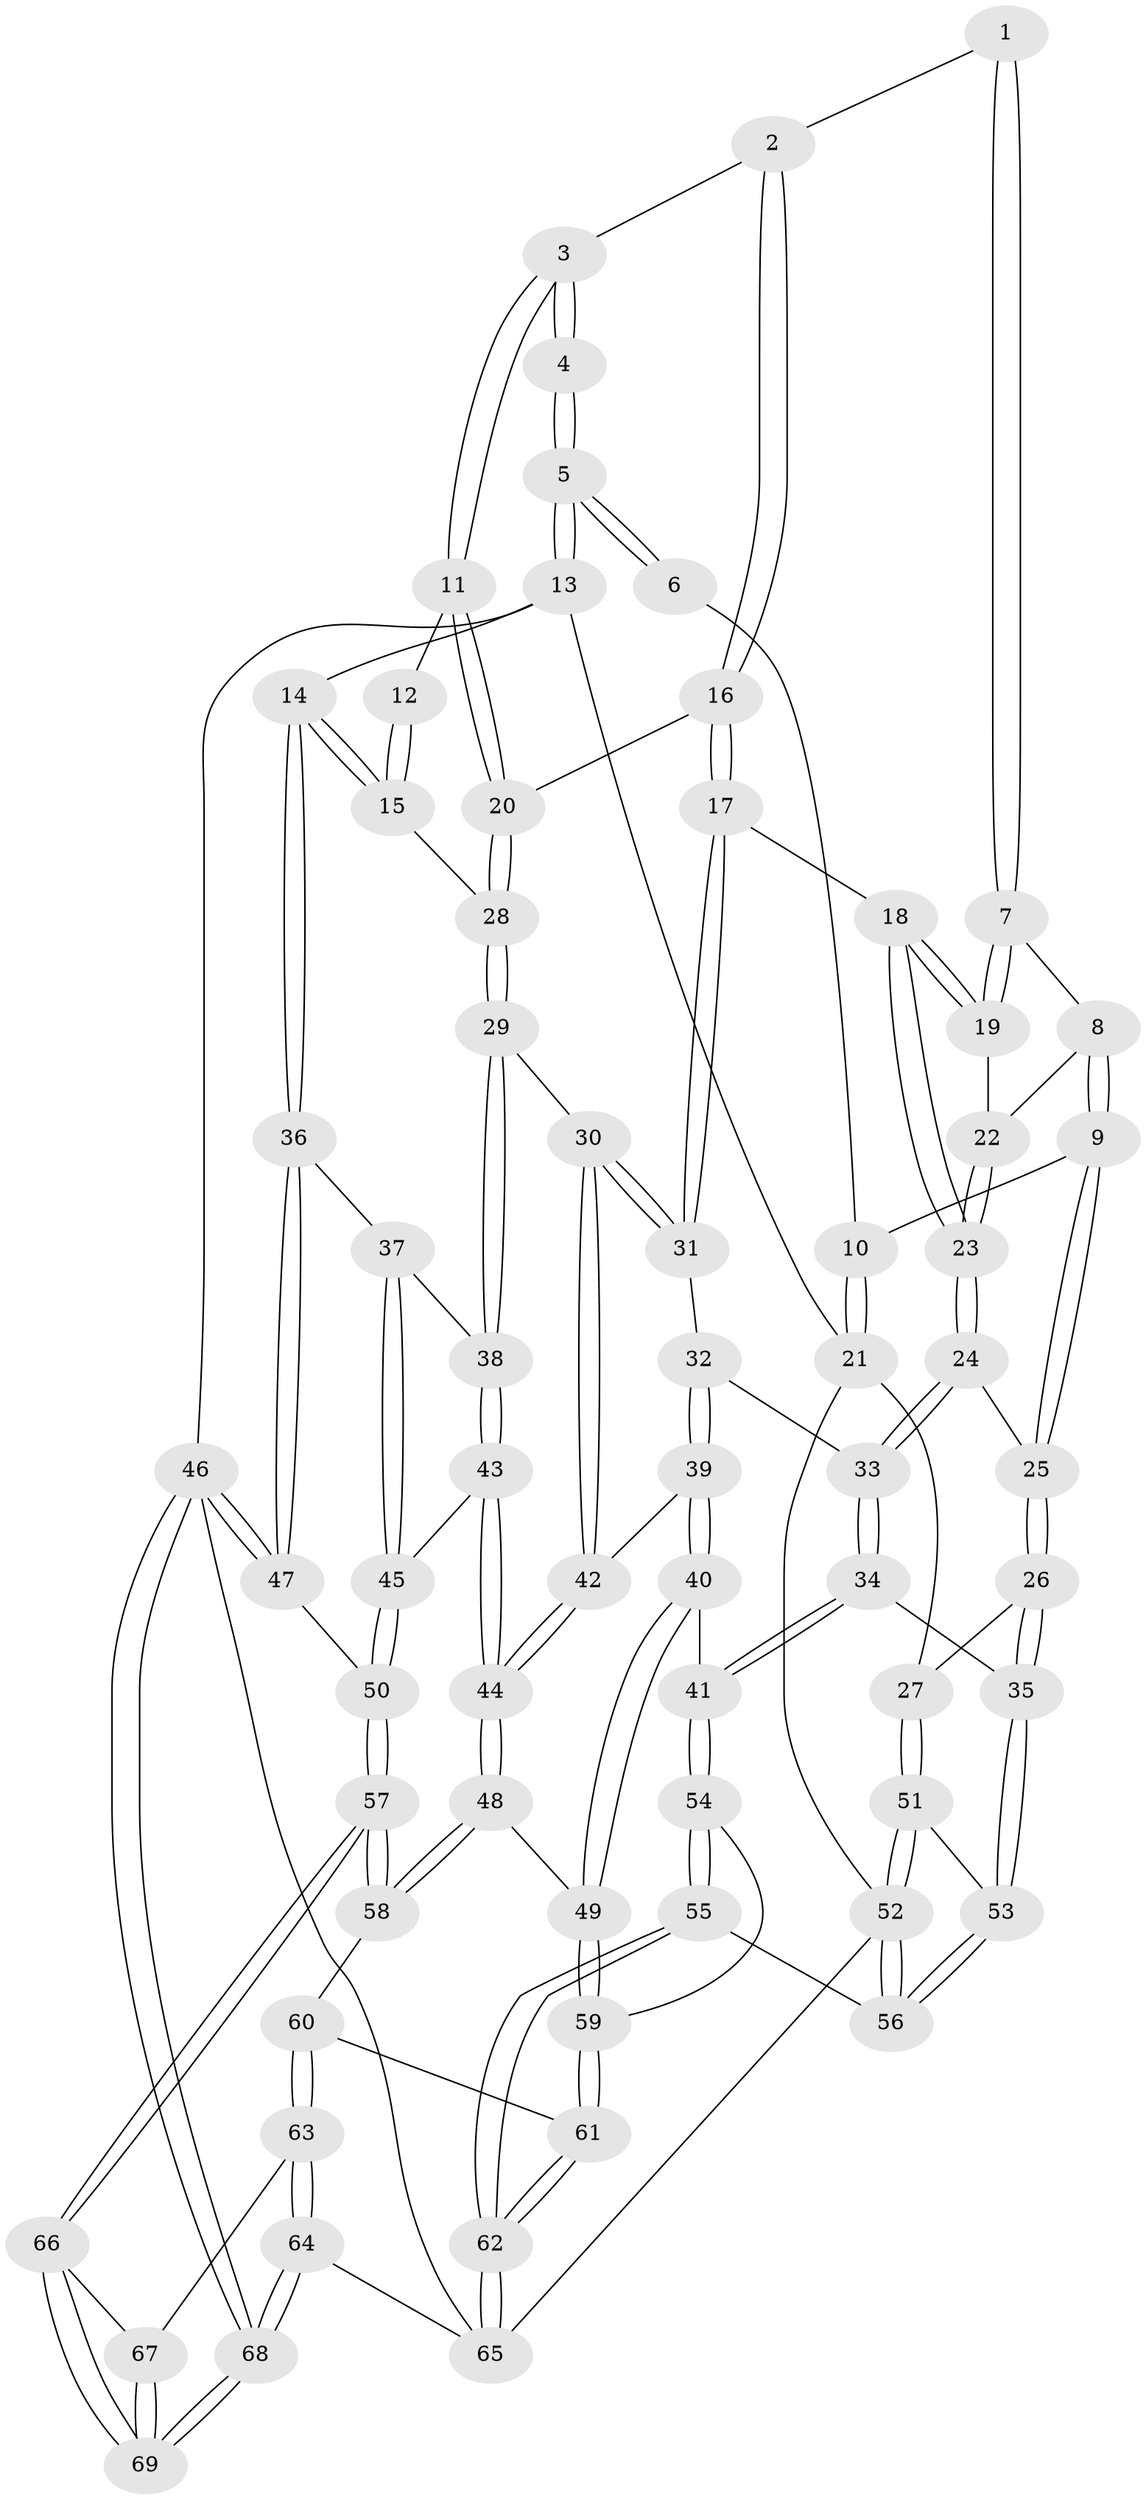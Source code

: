// Generated by graph-tools (version 1.1) at 2025/01/03/09/25 05:01:17]
// undirected, 69 vertices, 169 edges
graph export_dot {
graph [start="1"]
  node [color=gray90,style=filled];
  1 [pos="+0.5241410217632272+0.05958566490839185"];
  2 [pos="+0.5356706758666167+0.07244162441068323"];
  3 [pos="+0.6220143997068691+0.11537998462536486"];
  4 [pos="+0.8477784603868164+0"];
  5 [pos="+1+0"];
  6 [pos="+0.4585765662864409+0"];
  7 [pos="+0.4122615308700792+0.15448701551850091"];
  8 [pos="+0.1424332478330286+0"];
  9 [pos="+0.13304214876088122+0"];
  10 [pos="+0.03465943926715039+0"];
  11 [pos="+0.6473508003034707+0.16849099649318844"];
  12 [pos="+0.7578808567580939+0.16490131715455525"];
  13 [pos="+1+0"];
  14 [pos="+1+0.2100420753618675"];
  15 [pos="+0.791669496484029+0.26428235562484487"];
  16 [pos="+0.5138763541069951+0.24739482369559687"];
  17 [pos="+0.47579149301759627+0.27986045932434217"];
  18 [pos="+0.38296518846100885+0.236409421877335"];
  19 [pos="+0.38291038435789276+0.23051523159709925"];
  20 [pos="+0.6521593631424304+0.26403480499327653"];
  21 [pos="+0+0"];
  22 [pos="+0.21053554285197143+0.06678533286279108"];
  23 [pos="+0.2964282860680346+0.30707736438276023"];
  24 [pos="+0.2833847331335378+0.3286525812829901"];
  25 [pos="+0.15440486081834615+0.3065007344034073"];
  26 [pos="+0.09421716353978846+0.34641048633544186"];
  27 [pos="+0+0.3636618958052745"];
  28 [pos="+0.6925183704531452+0.330996732148789"];
  29 [pos="+0.687803262426798+0.3573900698670706"];
  30 [pos="+0.5804827576687679+0.4028359685090258"];
  31 [pos="+0.48527477034970967+0.3298920512216601"];
  32 [pos="+0.3892215064468508+0.4148413925289679"];
  33 [pos="+0.30147383766119984+0.3756835572963628"];
  34 [pos="+0.21740536140887662+0.540863161863925"];
  35 [pos="+0.1936000547750085+0.5415467328151546"];
  36 [pos="+1+0.246883423938634"];
  37 [pos="+0.8742798283627606+0.40816356740815934"];
  38 [pos="+0.7228276596466731+0.4042274600781946"];
  39 [pos="+0.427227541911605+0.48561206164073256"];
  40 [pos="+0.421889256106417+0.5575442193577221"];
  41 [pos="+0.31082320578514333+0.6083954906123961"];
  42 [pos="+0.5733087534308844+0.4174459148706481"];
  43 [pos="+0.740631837010931+0.5429249190554184"];
  44 [pos="+0.5874679837662913+0.6332868178379908"];
  45 [pos="+0.8442589163600968+0.589637024388275"];
  46 [pos="+1+1"];
  47 [pos="+1+0.6713230841325281"];
  48 [pos="+0.5855923180700442+0.6358819802599783"];
  49 [pos="+0.5594254102765092+0.6334389761997602"];
  50 [pos="+0.9515248608933592+0.6878002845153527"];
  51 [pos="+0+0.5223749685447269"];
  52 [pos="+0+0.7733677250760788"];
  53 [pos="+0.1457435745579677+0.567519697746145"];
  54 [pos="+0.31128913372348654+0.6724804690632787"];
  55 [pos="+0.17165592018868014+0.8658457053674009"];
  56 [pos="+0.10572294572214097+0.8261440593745936"];
  57 [pos="+0.7857991406715786+0.8215027024242809"];
  58 [pos="+0.6338376372736177+0.7522843790545641"];
  59 [pos="+0.4170611156057248+0.7467498739505664"];
  60 [pos="+0.575900267674737+0.8119589013072109"];
  61 [pos="+0.4242142932683094+0.8051402227635742"];
  62 [pos="+0.28577566719091+1"];
  63 [pos="+0.548218433975258+0.9197969411593282"];
  64 [pos="+0.40766772011012326+1"];
  65 [pos="+0.3115596233938349+1"];
  66 [pos="+0.7856247688387099+0.8275343030294704"];
  67 [pos="+0.6299636899807709+0.919239613494275"];
  68 [pos="+0.832001011348347+1"];
  69 [pos="+0.8246908781784467+1"];
  1 -- 2;
  1 -- 7;
  1 -- 7;
  2 -- 3;
  2 -- 16;
  2 -- 16;
  3 -- 4;
  3 -- 4;
  3 -- 11;
  3 -- 11;
  4 -- 5;
  4 -- 5;
  5 -- 6;
  5 -- 6;
  5 -- 13;
  5 -- 13;
  6 -- 10;
  7 -- 8;
  7 -- 19;
  7 -- 19;
  8 -- 9;
  8 -- 9;
  8 -- 22;
  9 -- 10;
  9 -- 25;
  9 -- 25;
  10 -- 21;
  10 -- 21;
  11 -- 12;
  11 -- 20;
  11 -- 20;
  12 -- 15;
  12 -- 15;
  13 -- 14;
  13 -- 21;
  13 -- 46;
  14 -- 15;
  14 -- 15;
  14 -- 36;
  14 -- 36;
  15 -- 28;
  16 -- 17;
  16 -- 17;
  16 -- 20;
  17 -- 18;
  17 -- 31;
  17 -- 31;
  18 -- 19;
  18 -- 19;
  18 -- 23;
  18 -- 23;
  19 -- 22;
  20 -- 28;
  20 -- 28;
  21 -- 27;
  21 -- 52;
  22 -- 23;
  22 -- 23;
  23 -- 24;
  23 -- 24;
  24 -- 25;
  24 -- 33;
  24 -- 33;
  25 -- 26;
  25 -- 26;
  26 -- 27;
  26 -- 35;
  26 -- 35;
  27 -- 51;
  27 -- 51;
  28 -- 29;
  28 -- 29;
  29 -- 30;
  29 -- 38;
  29 -- 38;
  30 -- 31;
  30 -- 31;
  30 -- 42;
  30 -- 42;
  31 -- 32;
  32 -- 33;
  32 -- 39;
  32 -- 39;
  33 -- 34;
  33 -- 34;
  34 -- 35;
  34 -- 41;
  34 -- 41;
  35 -- 53;
  35 -- 53;
  36 -- 37;
  36 -- 47;
  36 -- 47;
  37 -- 38;
  37 -- 45;
  37 -- 45;
  38 -- 43;
  38 -- 43;
  39 -- 40;
  39 -- 40;
  39 -- 42;
  40 -- 41;
  40 -- 49;
  40 -- 49;
  41 -- 54;
  41 -- 54;
  42 -- 44;
  42 -- 44;
  43 -- 44;
  43 -- 44;
  43 -- 45;
  44 -- 48;
  44 -- 48;
  45 -- 50;
  45 -- 50;
  46 -- 47;
  46 -- 47;
  46 -- 68;
  46 -- 68;
  46 -- 65;
  47 -- 50;
  48 -- 49;
  48 -- 58;
  48 -- 58;
  49 -- 59;
  49 -- 59;
  50 -- 57;
  50 -- 57;
  51 -- 52;
  51 -- 52;
  51 -- 53;
  52 -- 56;
  52 -- 56;
  52 -- 65;
  53 -- 56;
  53 -- 56;
  54 -- 55;
  54 -- 55;
  54 -- 59;
  55 -- 56;
  55 -- 62;
  55 -- 62;
  57 -- 58;
  57 -- 58;
  57 -- 66;
  57 -- 66;
  58 -- 60;
  59 -- 61;
  59 -- 61;
  60 -- 61;
  60 -- 63;
  60 -- 63;
  61 -- 62;
  61 -- 62;
  62 -- 65;
  62 -- 65;
  63 -- 64;
  63 -- 64;
  63 -- 67;
  64 -- 65;
  64 -- 68;
  64 -- 68;
  66 -- 67;
  66 -- 69;
  66 -- 69;
  67 -- 69;
  67 -- 69;
  68 -- 69;
  68 -- 69;
}
